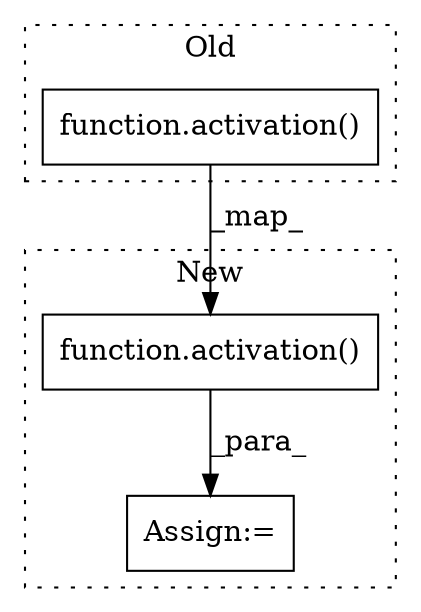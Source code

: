digraph G {
subgraph cluster0 {
1 [label="function.activation()" a="75" s="3309" l="12" shape="box"];
label = "Old";
style="dotted";
}
subgraph cluster1 {
2 [label="function.activation()" a="75" s="3343" l="12" shape="box"];
3 [label="Assign:=" a="68" s="3340" l="3" shape="box"];
label = "New";
style="dotted";
}
1 -> 2 [label="_map_"];
2 -> 3 [label="_para_"];
}